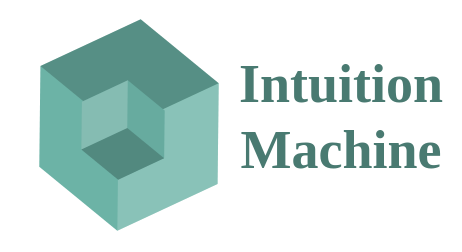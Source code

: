 <mxfile version="12.3.8" type="github" pages="1">
  <diagram id="KjCLcr777CeXuh56Vzgp" name="Page-1">
    <mxGraphModel dx="526" dy="340" grid="1" gridSize="10" guides="1" tooltips="1" connect="1" arrows="1" fold="1" page="1" pageScale="1" pageWidth="850" pageHeight="1100" math="0" shadow="0">
      <root>
        <mxCell id="0"/>
        <mxCell id="1" parent="0"/>
        <mxCell id="Z58XzRF4joGfe4loIMfG-18" value="" style="verticalLabelPosition=bottom;verticalAlign=top;html=1;shape=mxgraph.infographic.shadedCube;isoAngle=15;fillColor=#6CB3A6;strokeColor=none;rotation=-115;" parent="1" vertex="1">
          <mxGeometry x="58" y="110" width="91" height="99" as="geometry"/>
        </mxCell>
        <mxCell id="l-CDvTGbUFodCzUKEkij-2" value="Intuition&lt;br style=&quot;font-size: 27px;&quot;&gt;Machine" style="text;html=1;align=center;verticalAlign=middle;resizable=0;points=[];;autosize=1;fontSize=27;fontStyle=1;fontFamily=Lucida Console;fontColor=#497A71;" vertex="1" parent="1">
          <mxGeometry x="148.5" y="120" width="120" height="70" as="geometry"/>
        </mxCell>
        <mxCell id="Z58XzRF4joGfe4loIMfG-17" value="" style="verticalLabelPosition=bottom;verticalAlign=top;html=1;shape=mxgraph.infographic.shadedCube;isoAngle=15;fillColor=#67AB9F;strokeColor=none;rotation=65;" parent="1" vertex="1">
          <mxGeometry x="79" y="139" width="43" height="46" as="geometry"/>
        </mxCell>
      </root>
    </mxGraphModel>
  </diagram>
</mxfile>

